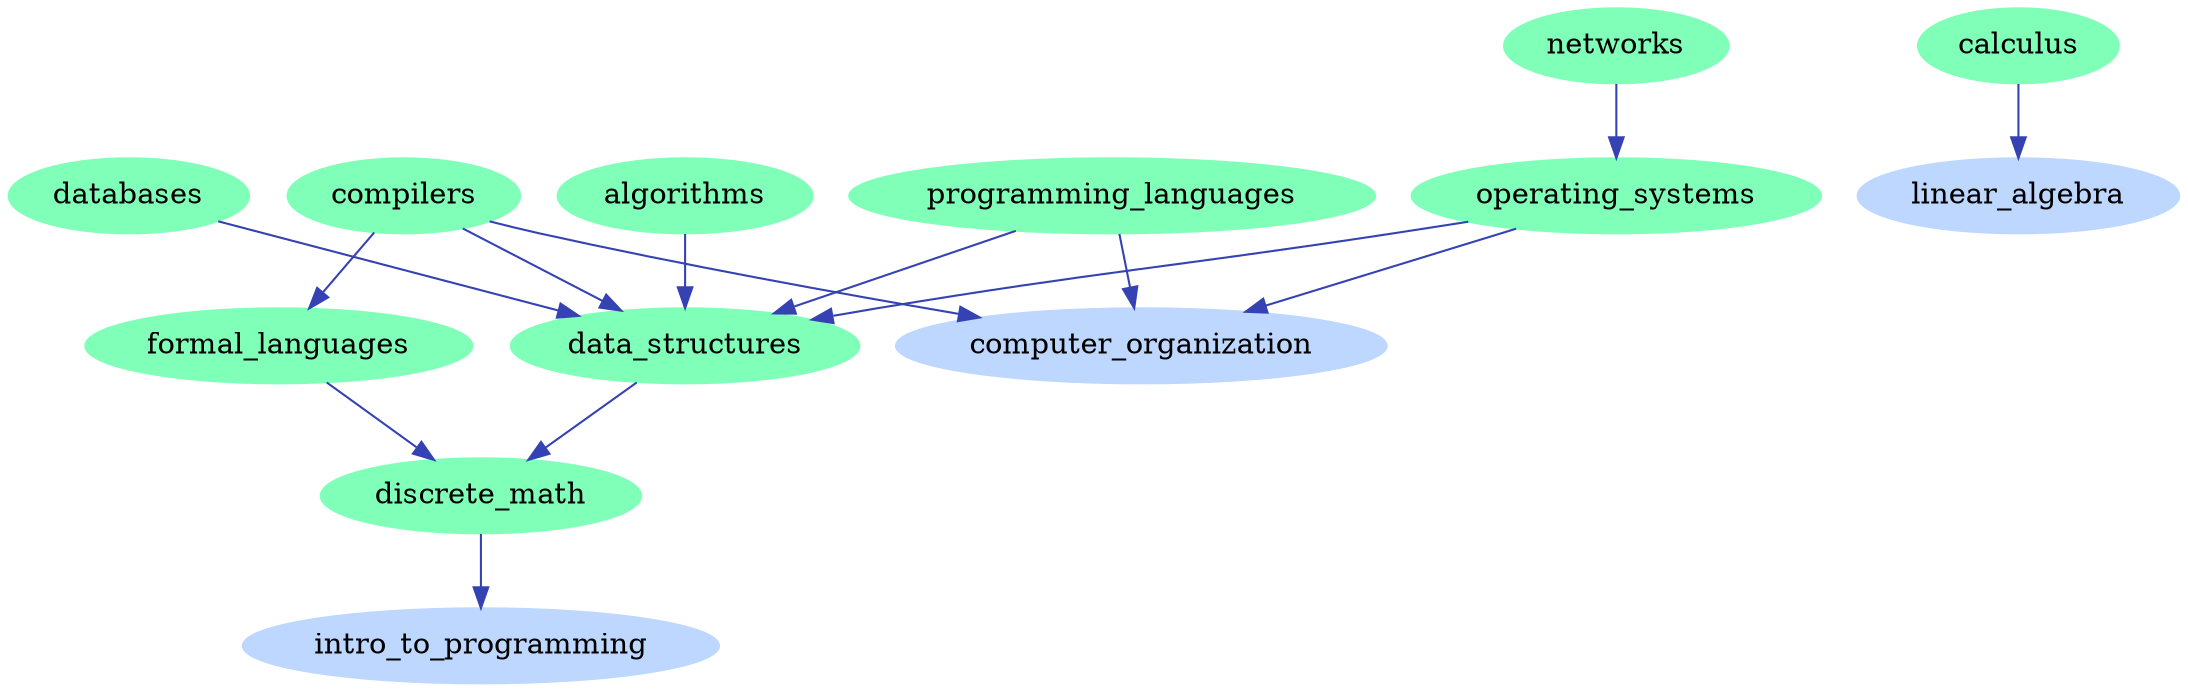 digraph prof {
	ratio = fill;
	node [style=filled];
    algorithms -> data_structures [color="0.650 0.700 0.700"];
    calculus -> linear_algebra [color="0.650 0.700 0.700"];
    compilers -> data_structures [color="0.650 0.700 0.700"];
    compilers -> formal_languages [color="0.650 0.700 0.700"];
    compilers -> computer_organization [color="0.650 0.700 0.700"];
    data_structures -> discrete_math [color="0.650 0.700 0.700"];
    databases -> data_structures [color="0.650 0.700 0.700"];
    discrete_math -> intro_to_programming [color="0.650 0.700 0.700"];
    formal_languages -> discrete_math [color="0.650 0.700 0.700"];
    networks -> operating_systems [color="0.650 0.700 0.700"];
    operating_systems -> data_structures [color="0.650 0.700 0.700"];
    operating_systems -> computer_organization [color="0.650 0.700 0.700"];
    programming_languages -> data_structures [color="0.650 0.700 0.700"];
    programming_languages -> computer_organization [color="0.650 0.700 0.700"];

    algorithms [color="0.408 0.498 1.000"];
    calculus [color="0.408 0.498 1.000"];
    compilers [color="0.408 0.498 1.000"];
    data_structures [color="0.408 0.498 1.000"];
    databases [color="0.408 0.498 1.000"];
    discrete_math [color="0.408 0.498 1.000"];
    formal_languages [color="0.408 0.498 1.000"];
    networks [color="0.408 0.498 1.000"];
    operating_systems [color="0.408 0.498 1.000"];
    programming_languages [color="0.408 0.498 1.000"];

    linear_algebra [color="0.603 0.258 1.000"];
    computer_organization [color="0.603 0.258 1.000"];
    intro_to_programming [color="0.603 0.258 1.000"];
}
